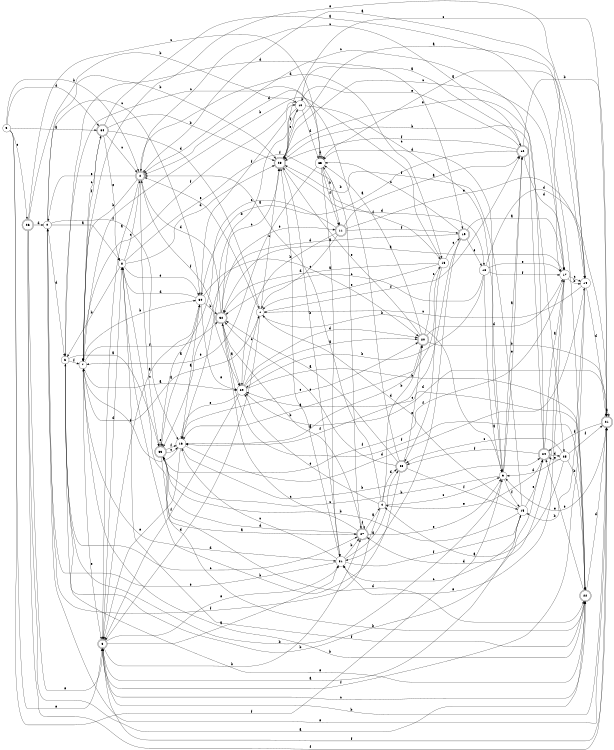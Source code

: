 digraph n29_6 {
__start0 [label="" shape="none"];

rankdir=LR;
size="8,5";

s0 [style="filled", color="black", fillcolor="white" shape="circle", label="0"];
s1 [style="filled", color="black", fillcolor="white" shape="circle", label="1"];
s2 [style="rounded,filled", color="black", fillcolor="white" shape="doublecircle", label="2"];
s3 [style="rounded,filled", color="black", fillcolor="white" shape="doublecircle", label="3"];
s4 [style="filled", color="black", fillcolor="white" shape="circle", label="4"];
s5 [style="filled", color="black", fillcolor="white" shape="circle", label="5"];
s6 [style="filled", color="black", fillcolor="white" shape="circle", label="6"];
s7 [style="filled", color="black", fillcolor="white" shape="circle", label="7"];
s8 [style="filled", color="black", fillcolor="white" shape="circle", label="8"];
s9 [style="filled", color="black", fillcolor="white" shape="circle", label="9"];
s10 [style="filled", color="black", fillcolor="white" shape="circle", label="10"];
s11 [style="rounded,filled", color="black", fillcolor="white" shape="doublecircle", label="11"];
s12 [style="rounded,filled", color="black", fillcolor="white" shape="doublecircle", label="12"];
s13 [style="filled", color="black", fillcolor="white" shape="circle", label="13"];
s14 [style="filled", color="black", fillcolor="white" shape="circle", label="14"];
s15 [style="filled", color="black", fillcolor="white" shape="circle", label="15"];
s16 [style="filled", color="black", fillcolor="white" shape="circle", label="16"];
s17 [style="filled", color="black", fillcolor="white" shape="circle", label="17"];
s18 [style="filled", color="black", fillcolor="white" shape="circle", label="18"];
s19 [style="rounded,filled", color="black", fillcolor="white" shape="doublecircle", label="19"];
s20 [style="rounded,filled", color="black", fillcolor="white" shape="doublecircle", label="20"];
s21 [style="rounded,filled", color="black", fillcolor="white" shape="doublecircle", label="21"];
s22 [style="rounded,filled", color="black", fillcolor="white" shape="doublecircle", label="22"];
s23 [style="rounded,filled", color="black", fillcolor="white" shape="doublecircle", label="23"];
s24 [style="rounded,filled", color="black", fillcolor="white" shape="doublecircle", label="24"];
s25 [style="filled", color="black", fillcolor="white" shape="circle", label="25"];
s26 [style="rounded,filled", color="black", fillcolor="white" shape="doublecircle", label="26"];
s27 [style="rounded,filled", color="black", fillcolor="white" shape="doublecircle", label="27"];
s28 [style="rounded,filled", color="black", fillcolor="white" shape="doublecircle", label="28"];
s29 [style="filled", color="black", fillcolor="white" shape="circle", label="29"];
s30 [style="filled", color="black", fillcolor="white" shape="circle", label="30"];
s31 [style="filled", color="black", fillcolor="white" shape="circle", label="31"];
s32 [style="rounded,filled", color="black", fillcolor="white" shape="doublecircle", label="32"];
s33 [style="rounded,filled", color="black", fillcolor="white" shape="doublecircle", label="33"];
s34 [style="rounded,filled", color="black", fillcolor="white" shape="doublecircle", label="34"];
s35 [style="filled", color="black", fillcolor="white" shape="circle", label="35"];
s0 -> s8 [label="a"];
s0 -> s28 [label="b"];
s0 -> s30 [label="c"];
s0 -> s6 [label="d"];
s0 -> s21 [label="e"];
s0 -> s16 [label="f"];
s1 -> s7 [label="a"];
s1 -> s9 [label="b"];
s1 -> s28 [label="c"];
s1 -> s3 [label="d"];
s1 -> s2 [label="e"];
s1 -> s12 [label="f"];
s2 -> s3 [label="a"];
s2 -> s7 [label="b"];
s2 -> s33 [label="c"];
s2 -> s13 [label="d"];
s2 -> s0 [label="e"];
s2 -> s29 [label="f"];
s3 -> s31 [label="a"];
s3 -> s27 [label="b"];
s3 -> s22 [label="c"];
s3 -> s8 [label="d"];
s3 -> s31 [label="e"];
s3 -> s21 [label="f"];
s4 -> s2 [label="a"];
s4 -> s20 [label="b"];
s4 -> s9 [label="c"];
s4 -> s23 [label="d"];
s4 -> s29 [label="e"];
s4 -> s0 [label="f"];
s5 -> s34 [label="a"];
s5 -> s2 [label="b"];
s5 -> s26 [label="c"];
s5 -> s34 [label="d"];
s5 -> s3 [label="e"];
s5 -> s9 [label="f"];
s6 -> s33 [label="a"];
s6 -> s24 [label="b"];
s6 -> s27 [label="c"];
s6 -> s19 [label="d"];
s6 -> s22 [label="e"];
s6 -> s7 [label="f"];
s7 -> s29 [label="a"];
s7 -> s30 [label="b"];
s7 -> s34 [label="c"];
s7 -> s31 [label="d"];
s7 -> s3 [label="e"];
s7 -> s32 [label="f"];
s8 -> s27 [label="a"];
s8 -> s6 [label="b"];
s8 -> s2 [label="c"];
s8 -> s28 [label="d"];
s8 -> s30 [label="e"];
s8 -> s13 [label="f"];
s9 -> s12 [label="a"];
s9 -> s6 [label="b"];
s9 -> s33 [label="c"];
s9 -> s35 [label="d"];
s9 -> s12 [label="e"];
s9 -> s15 [label="f"];
s10 -> s12 [label="a"];
s10 -> s16 [label="b"];
s10 -> s9 [label="c"];
s10 -> s35 [label="d"];
s10 -> s28 [label="e"];
s10 -> s7 [label="f"];
s11 -> s12 [label="a"];
s11 -> s29 [label="b"];
s11 -> s33 [label="c"];
s11 -> s1 [label="d"];
s11 -> s14 [label="e"];
s11 -> s19 [label="f"];
s12 -> s30 [label="a"];
s12 -> s21 [label="b"];
s12 -> s2 [label="c"];
s12 -> s17 [label="d"];
s12 -> s10 [label="e"];
s12 -> s28 [label="f"];
s13 -> s32 [label="a"];
s13 -> s7 [label="b"];
s13 -> s19 [label="c"];
s13 -> s16 [label="d"];
s13 -> s1 [label="e"];
s13 -> s23 [label="f"];
s14 -> s2 [label="a"];
s14 -> s15 [label="b"];
s14 -> s1 [label="c"];
s14 -> s21 [label="d"];
s14 -> s7 [label="e"];
s14 -> s3 [label="f"];
s15 -> s3 [label="a"];
s15 -> s33 [label="b"];
s15 -> s31 [label="c"];
s15 -> s1 [label="d"];
s15 -> s24 [label="e"];
s15 -> s28 [label="f"];
s16 -> s30 [label="a"];
s16 -> s24 [label="b"];
s16 -> s20 [label="c"];
s16 -> s14 [label="d"];
s16 -> s3 [label="e"];
s16 -> s7 [label="f"];
s17 -> s32 [label="a"];
s17 -> s14 [label="b"];
s17 -> s14 [label="c"];
s17 -> s27 [label="d"];
s17 -> s31 [label="e"];
s17 -> s33 [label="f"];
s18 -> s9 [label="a"];
s18 -> s29 [label="b"];
s18 -> s32 [label="c"];
s18 -> s21 [label="d"];
s18 -> s17 [label="e"];
s18 -> s17 [label="f"];
s19 -> s17 [label="a"];
s19 -> s31 [label="b"];
s19 -> s35 [label="c"];
s19 -> s33 [label="d"];
s19 -> s18 [label="e"];
s19 -> s16 [label="f"];
s20 -> s16 [label="a"];
s20 -> s21 [label="b"];
s20 -> s13 [label="c"];
s20 -> s17 [label="d"];
s20 -> s28 [label="e"];
s20 -> s35 [label="f"];
s21 -> s21 [label="a"];
s21 -> s3 [label="b"];
s21 -> s28 [label="c"];
s21 -> s29 [label="d"];
s21 -> s9 [label="e"];
s21 -> s24 [label="f"];
s22 -> s35 [label="a"];
s22 -> s7 [label="b"];
s22 -> s29 [label="c"];
s22 -> s21 [label="d"];
s22 -> s24 [label="e"];
s22 -> s8 [label="f"];
s23 -> s32 [label="a"];
s23 -> s8 [label="b"];
s23 -> s32 [label="c"];
s23 -> s2 [label="d"];
s23 -> s20 [label="e"];
s23 -> s15 [label="f"];
s24 -> s17 [label="a"];
s24 -> s28 [label="b"];
s24 -> s2 [label="c"];
s24 -> s25 [label="d"];
s24 -> s4 [label="e"];
s24 -> s23 [label="f"];
s25 -> s4 [label="a"];
s25 -> s22 [label="b"];
s25 -> s23 [label="c"];
s25 -> s9 [label="d"];
s25 -> s24 [label="e"];
s25 -> s21 [label="f"];
s26 -> s22 [label="a"];
s26 -> s10 [label="b"];
s26 -> s35 [label="c"];
s26 -> s0 [label="d"];
s26 -> s3 [label="e"];
s26 -> s21 [label="f"];
s27 -> s4 [label="a"];
s27 -> s35 [label="b"];
s27 -> s32 [label="c"];
s27 -> s33 [label="d"];
s27 -> s9 [label="e"];
s27 -> s27 [label="f"];
s28 -> s14 [label="a"];
s28 -> s31 [label="b"];
s28 -> s17 [label="c"];
s28 -> s18 [label="d"];
s28 -> s25 [label="e"];
s28 -> s10 [label="f"];
s29 -> s20 [label="a"];
s29 -> s22 [label="b"];
s29 -> s1 [label="c"];
s29 -> s20 [label="d"];
s29 -> s16 [label="e"];
s29 -> s3 [label="f"];
s30 -> s3 [label="a"];
s30 -> s32 [label="b"];
s30 -> s20 [label="c"];
s30 -> s8 [label="d"];
s30 -> s29 [label="e"];
s30 -> s10 [label="f"];
s31 -> s23 [label="a"];
s31 -> s27 [label="b"];
s31 -> s16 [label="c"];
s31 -> s28 [label="d"];
s31 -> s0 [label="e"];
s31 -> s15 [label="f"];
s32 -> s29 [label="a"];
s32 -> s27 [label="b"];
s32 -> s28 [label="c"];
s32 -> s2 [label="d"];
s32 -> s11 [label="e"];
s32 -> s22 [label="f"];
s33 -> s30 [label="a"];
s33 -> s22 [label="b"];
s33 -> s16 [label="c"];
s33 -> s22 [label="d"];
s33 -> s33 [label="e"];
s33 -> s16 [label="f"];
s34 -> s17 [label="a"];
s34 -> s28 [label="b"];
s34 -> s2 [label="c"];
s34 -> s1 [label="d"];
s34 -> s8 [label="e"];
s34 -> s7 [label="f"];
s35 -> s31 [label="a"];
s35 -> s11 [label="b"];
s35 -> s6 [label="c"];
s35 -> s35 [label="d"];
s35 -> s7 [label="e"];
s35 -> s11 [label="f"];

}
